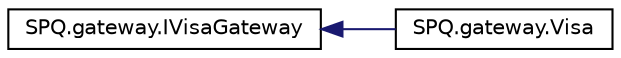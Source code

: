 digraph "Graphical Class Hierarchy"
{
  edge [fontname="Helvetica",fontsize="10",labelfontname="Helvetica",labelfontsize="10"];
  node [fontname="Helvetica",fontsize="10",shape=record];
  rankdir="LR";
  Node0 [label="SPQ.gateway.IVisaGateway",height=0.2,width=0.4,color="black", fillcolor="white", style="filled",URL="$interface_s_p_q_1_1gateway_1_1_i_visa_gateway.html"];
  Node0 -> Node1 [dir="back",color="midnightblue",fontsize="10",style="solid",fontname="Helvetica"];
  Node1 [label="SPQ.gateway.Visa",height=0.2,width=0.4,color="black", fillcolor="white", style="filled",URL="$class_s_p_q_1_1gateway_1_1_visa.html"];
}
